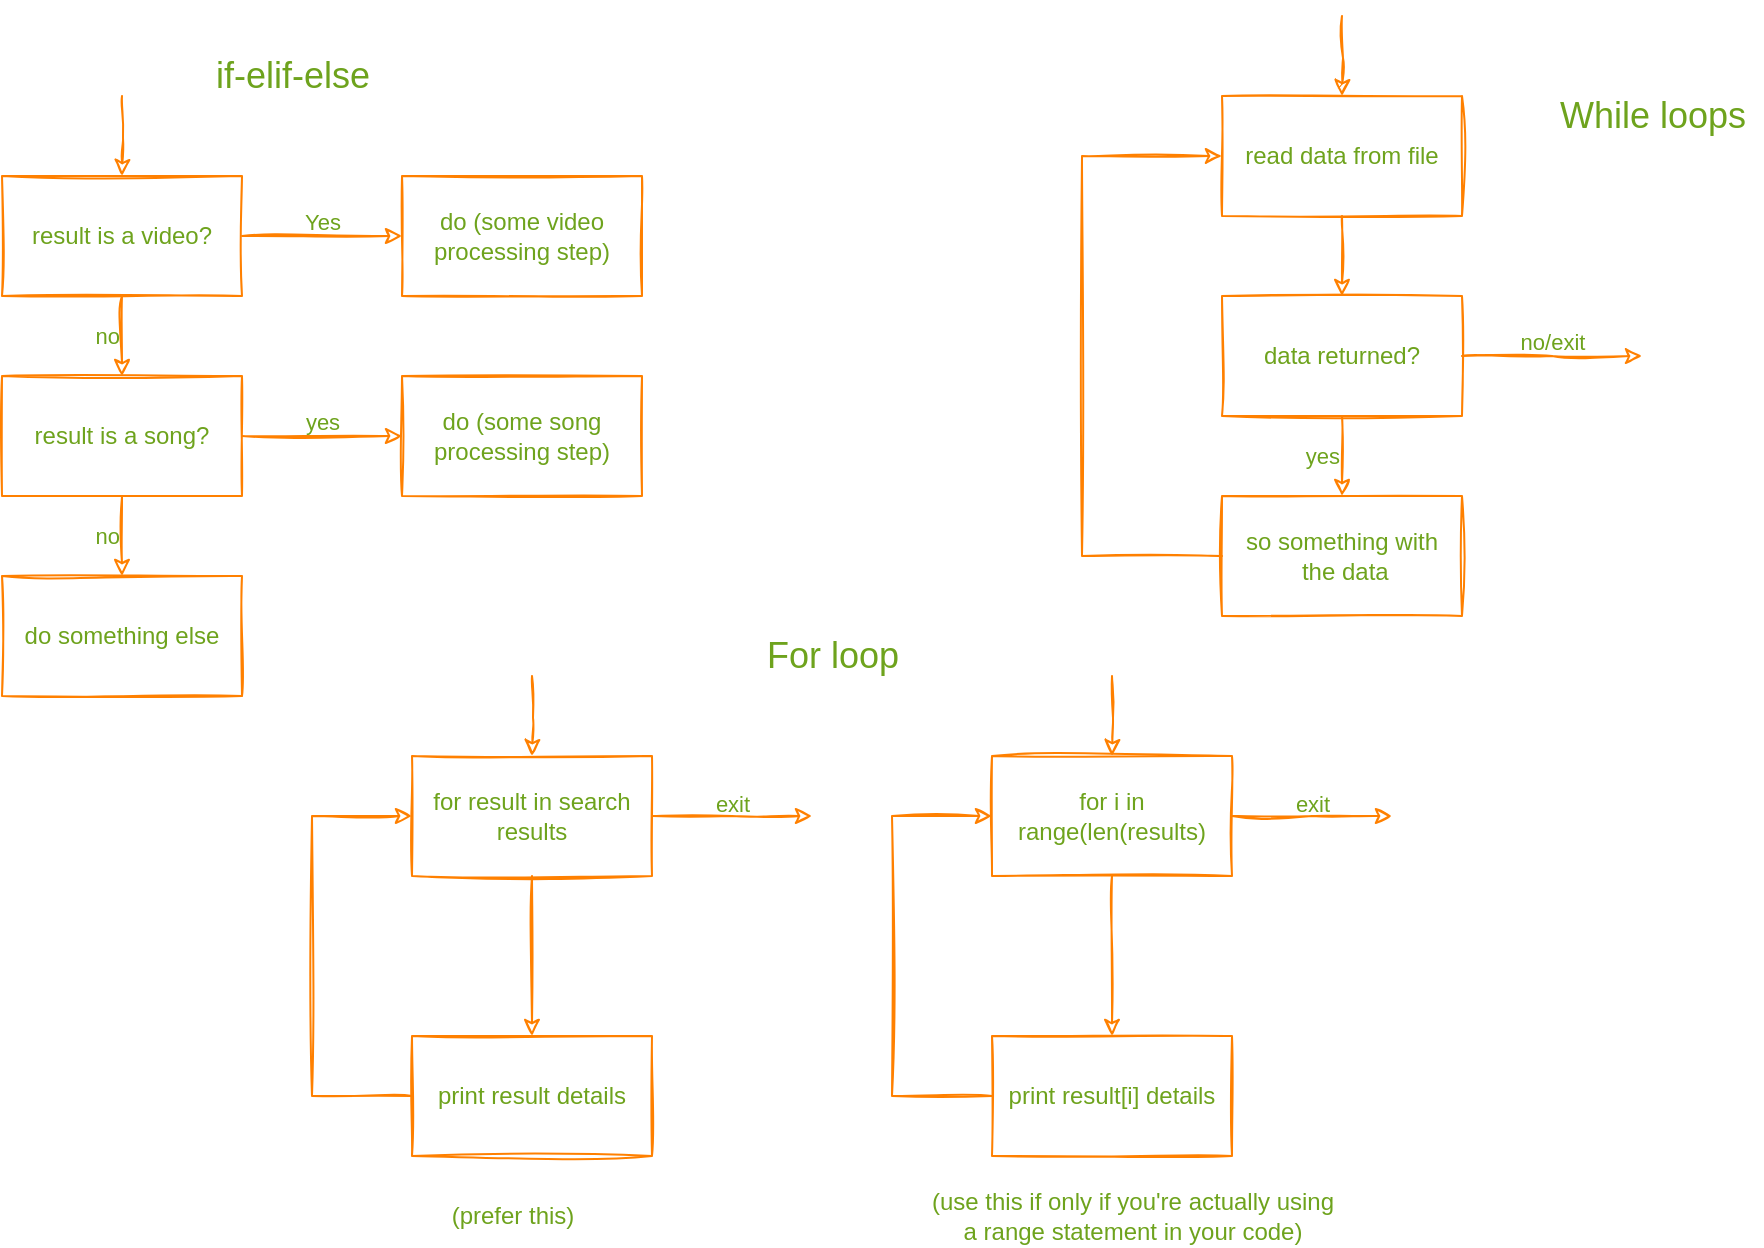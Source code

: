 <mxfile>
    <diagram id="YzWGq-_wtU5fIdpU57x1" name="Page-1">
        <mxGraphModel dx="1223" dy="728" grid="1" gridSize="10" guides="1" tooltips="1" connect="1" arrows="1" fold="1" page="1" pageScale="1" pageWidth="1169" pageHeight="827" math="0" shadow="0">
            <root>
                <mxCell id="0"/>
                <mxCell id="1" parent="0"/>
                <mxCell id="47" value="" style="group;sketch=1;fillOpacity=0;fontColor=#6EA31D;labelBackgroundColor=none;" parent="1" vertex="1" connectable="0">
                    <mxGeometry x="130" y="60" width="320" height="320" as="geometry"/>
                </mxCell>
                <mxCell id="2" value="&lt;font style=&quot;font-size: 18px&quot;&gt;if-elif-else&lt;/font&gt;" style="text;html=1;align=center;verticalAlign=middle;resizable=0;points=[];autosize=1;sketch=1;fillOpacity=0;fontColor=#6EA31D;labelBackgroundColor=none;" parent="47" vertex="1">
                    <mxGeometry x="100" width="90" height="20" as="geometry"/>
                </mxCell>
                <mxCell id="19" value="" style="edgeStyle=orthogonalEdgeStyle;rounded=0;orthogonalLoop=1;jettySize=auto;html=1;strokeColor=#FF8000;sketch=1;fillOpacity=0;fontColor=#6EA31D;labelBackgroundColor=none;" parent="47" target="3" edge="1">
                    <mxGeometry relative="1" as="geometry">
                        <mxPoint x="60" y="20" as="sourcePoint"/>
                    </mxGeometry>
                </mxCell>
                <mxCell id="3" value="result is a video?" style="whiteSpace=wrap;html=1;strokeColor=#FF8000;sketch=1;fillOpacity=0;fontColor=#6EA31D;labelBackgroundColor=none;" parent="47" vertex="1">
                    <mxGeometry y="60" width="120" height="60" as="geometry"/>
                </mxCell>
                <mxCell id="4" value="result is a song?" style="whiteSpace=wrap;html=1;strokeColor=#FF8000;sketch=1;fillOpacity=0;fontColor=#6EA31D;labelBackgroundColor=none;" parent="47" vertex="1">
                    <mxGeometry y="160" width="120" height="60" as="geometry"/>
                </mxCell>
                <mxCell id="5" value="no" style="edgeStyle=orthogonalEdgeStyle;rounded=0;orthogonalLoop=1;jettySize=auto;html=1;align=right;strokeColor=#FF8000;sketch=1;fillOpacity=0;fontColor=#6EA31D;labelBackgroundColor=none;" parent="47" source="3" target="4" edge="1">
                    <mxGeometry relative="1" as="geometry"/>
                </mxCell>
                <mxCell id="6" value="do something else" style="whiteSpace=wrap;html=1;strokeColor=#FF8000;sketch=1;fillOpacity=0;fontColor=#6EA31D;labelBackgroundColor=none;" parent="47" vertex="1">
                    <mxGeometry y="260" width="120" height="60" as="geometry"/>
                </mxCell>
                <mxCell id="7" value="no" style="edgeStyle=orthogonalEdgeStyle;rounded=0;orthogonalLoop=1;jettySize=auto;html=1;align=right;strokeColor=#FF8000;sketch=1;fillOpacity=0;fontColor=#6EA31D;labelBackgroundColor=none;" parent="47" source="4" target="6" edge="1">
                    <mxGeometry relative="1" as="geometry"/>
                </mxCell>
                <mxCell id="8" value="do (some video processing step)" style="whiteSpace=wrap;html=1;strokeColor=#FF8000;sketch=1;fillOpacity=0;fontColor=#6EA31D;labelBackgroundColor=none;" parent="47" vertex="1">
                    <mxGeometry x="200" y="60" width="120" height="60" as="geometry"/>
                </mxCell>
                <mxCell id="9" value="Yes&lt;br&gt;&amp;nbsp;" style="edgeStyle=orthogonalEdgeStyle;rounded=0;orthogonalLoop=1;jettySize=auto;html=1;strokeColor=#FF8000;sketch=1;fillOpacity=0;fontColor=#6EA31D;labelBackgroundColor=none;" parent="47" source="3" target="8" edge="1">
                    <mxGeometry relative="1" as="geometry"/>
                </mxCell>
                <mxCell id="10" value="do (some song processing step)" style="whiteSpace=wrap;html=1;strokeColor=#FF8000;sketch=1;fillOpacity=0;fontColor=#6EA31D;labelBackgroundColor=none;" parent="47" vertex="1">
                    <mxGeometry x="200" y="160" width="120" height="60" as="geometry"/>
                </mxCell>
                <mxCell id="11" value="yes&lt;br&gt;&amp;nbsp;" style="edgeStyle=orthogonalEdgeStyle;rounded=0;orthogonalLoop=1;jettySize=auto;html=1;strokeColor=#FF8000;sketch=1;fillOpacity=0;fontColor=#6EA31D;labelBackgroundColor=none;" parent="47" source="4" target="10" edge="1">
                    <mxGeometry relative="1" as="geometry"/>
                </mxCell>
                <mxCell id="48" value="" style="group;sketch=1;fillOpacity=0;fontColor=#6EA31D;labelBackgroundColor=none;" parent="1" vertex="1" connectable="0">
                    <mxGeometry x="285" y="350" width="540" height="305" as="geometry"/>
                </mxCell>
                <mxCell id="20" value="&lt;font style=&quot;font-size: 18px&quot;&gt;For loop&lt;/font&gt;" style="text;html=1;align=center;verticalAlign=middle;resizable=0;points=[];autosize=1;sketch=1;fillOpacity=0;fontColor=#6EA31D;labelBackgroundColor=none;" parent="48" vertex="1">
                    <mxGeometry x="220" width="80" height="20" as="geometry"/>
                </mxCell>
                <mxCell id="27" value="exit&lt;br&gt;&amp;nbsp;" style="edgeStyle=orthogonalEdgeStyle;rounded=0;orthogonalLoop=1;jettySize=auto;html=1;strokeColor=#FF8000;sketch=1;fillOpacity=0;fontColor=#6EA31D;labelBackgroundColor=none;" parent="48" source="21" edge="1">
                    <mxGeometry relative="1" as="geometry">
                        <mxPoint x="250" y="90" as="targetPoint"/>
                    </mxGeometry>
                </mxCell>
                <mxCell id="29" value="" style="edgeStyle=orthogonalEdgeStyle;rounded=0;orthogonalLoop=1;jettySize=auto;html=1;strokeColor=#FF8000;sketch=1;fillOpacity=0;fontColor=#6EA31D;labelBackgroundColor=none;" parent="48" target="21" edge="1">
                    <mxGeometry relative="1" as="geometry">
                        <mxPoint x="110" y="20" as="sourcePoint"/>
                    </mxGeometry>
                </mxCell>
                <mxCell id="21" value="for result in search results" style="whiteSpace=wrap;html=1;strokeColor=#FF8000;sketch=1;fillOpacity=0;fontColor=#6EA31D;labelBackgroundColor=none;" parent="48" vertex="1">
                    <mxGeometry x="50" y="60" width="120" height="60" as="geometry"/>
                </mxCell>
                <mxCell id="24" style="edgeStyle=orthogonalEdgeStyle;rounded=0;orthogonalLoop=1;jettySize=auto;html=1;entryX=0;entryY=0.5;entryDx=0;entryDy=0;strokeColor=#FF8000;sketch=1;fillOpacity=0;fontColor=#6EA31D;labelBackgroundColor=none;" parent="48" source="22" target="21" edge="1">
                    <mxGeometry relative="1" as="geometry">
                        <Array as="points">
                            <mxPoint y="230"/>
                            <mxPoint y="90"/>
                        </Array>
                    </mxGeometry>
                </mxCell>
                <mxCell id="22" value="print result details" style="whiteSpace=wrap;html=1;strokeColor=#FF8000;sketch=1;fillOpacity=0;fontColor=#6EA31D;labelBackgroundColor=none;" parent="48" vertex="1">
                    <mxGeometry x="50" y="200" width="120" height="60" as="geometry"/>
                </mxCell>
                <mxCell id="23" value="" style="edgeStyle=orthogonalEdgeStyle;rounded=0;orthogonalLoop=1;jettySize=auto;html=1;strokeColor=#FF8000;sketch=1;fillOpacity=0;fontColor=#6EA31D;labelBackgroundColor=none;" parent="48" source="21" target="22" edge="1">
                    <mxGeometry relative="1" as="geometry"/>
                </mxCell>
                <mxCell id="31" value="exit&lt;br&gt;&amp;nbsp;" style="edgeStyle=orthogonalEdgeStyle;rounded=0;orthogonalLoop=1;jettySize=auto;html=1;strokeColor=#FF8000;sketch=1;fillOpacity=0;fontColor=#6EA31D;labelBackgroundColor=none;" parent="48" source="33" edge="1">
                    <mxGeometry relative="1" as="geometry">
                        <mxPoint x="540" y="90" as="targetPoint"/>
                    </mxGeometry>
                </mxCell>
                <mxCell id="32" value="" style="edgeStyle=orthogonalEdgeStyle;rounded=0;orthogonalLoop=1;jettySize=auto;html=1;strokeColor=#FF8000;sketch=1;fillOpacity=0;fontColor=#6EA31D;labelBackgroundColor=none;" parent="48" target="33" edge="1">
                    <mxGeometry relative="1" as="geometry">
                        <mxPoint x="400" y="20" as="sourcePoint"/>
                    </mxGeometry>
                </mxCell>
                <mxCell id="33" value="for i in range(len(results)" style="whiteSpace=wrap;html=1;direction=west;strokeColor=#FF8000;sketch=1;fillOpacity=0;fontColor=#6EA31D;labelBackgroundColor=none;" parent="48" vertex="1">
                    <mxGeometry x="340" y="60" width="120" height="60" as="geometry"/>
                </mxCell>
                <mxCell id="34" style="edgeStyle=orthogonalEdgeStyle;rounded=0;orthogonalLoop=1;jettySize=auto;html=1;entryX=1;entryY=0.5;entryDx=0;entryDy=0;strokeColor=#FF8000;sketch=1;fillOpacity=0;fontColor=#6EA31D;labelBackgroundColor=none;" parent="48" source="35" target="33" edge="1">
                    <mxGeometry relative="1" as="geometry">
                        <Array as="points">
                            <mxPoint x="290" y="230"/>
                            <mxPoint x="290" y="90"/>
                        </Array>
                    </mxGeometry>
                </mxCell>
                <mxCell id="35" value="print result[i] details" style="whiteSpace=wrap;html=1;direction=west;strokeColor=#FF8000;sketch=1;fillOpacity=0;fontColor=#6EA31D;labelBackgroundColor=none;" parent="48" vertex="1">
                    <mxGeometry x="340" y="200" width="120" height="60" as="geometry"/>
                </mxCell>
                <mxCell id="30" value="" style="edgeStyle=orthogonalEdgeStyle;rounded=0;orthogonalLoop=1;jettySize=auto;html=1;strokeColor=#FF8000;sketch=1;fillOpacity=0;fontColor=#6EA31D;labelBackgroundColor=none;" parent="48" source="33" target="35" edge="1">
                    <mxGeometry relative="1" as="geometry"/>
                </mxCell>
                <mxCell id="36" value="(prefer this)" style="text;html=1;align=center;verticalAlign=middle;resizable=0;points=[];autosize=1;sketch=1;fillOpacity=0;fontColor=#6EA31D;labelBackgroundColor=none;" parent="48" vertex="1">
                    <mxGeometry x="60" y="280" width="80" height="20" as="geometry"/>
                </mxCell>
                <mxCell id="37" value="(use this if only if you're actually using&lt;br&gt;a range statement in your code)" style="text;html=1;align=center;verticalAlign=middle;resizable=0;points=[];autosize=1;sketch=1;fillOpacity=0;fontColor=#6EA31D;labelBackgroundColor=none;" parent="48" vertex="1">
                    <mxGeometry x="300" y="275" width="220" height="30" as="geometry"/>
                </mxCell>
                <mxCell id="51" value="" style="group" vertex="1" connectable="0" parent="1">
                    <mxGeometry x="670" y="40" width="340" height="300" as="geometry"/>
                </mxCell>
                <mxCell id="50" value="" style="edgeStyle=orthogonalEdgeStyle;rounded=0;orthogonalLoop=1;jettySize=auto;html=1;labelBackgroundColor=none;strokeColor=#FF8000;sketch=1;" edge="1" parent="51" target="38">
                    <mxGeometry relative="1" as="geometry">
                        <mxPoint x="130" as="sourcePoint"/>
                    </mxGeometry>
                </mxCell>
                <mxCell id="38" value="read data from file" style="whiteSpace=wrap;html=1;strokeColor=#FF8000;sketch=1;fillOpacity=0;fontColor=#6EA31D;labelBackgroundColor=none;" parent="51" vertex="1">
                    <mxGeometry x="70" y="40" width="120" height="60" as="geometry"/>
                </mxCell>
                <mxCell id="43" style="edgeStyle=orthogonalEdgeStyle;rounded=0;orthogonalLoop=1;jettySize=auto;html=1;entryX=0;entryY=0.5;entryDx=0;entryDy=0;exitX=0;exitY=0.5;exitDx=0;exitDy=0;strokeColor=#FF8000;sketch=1;fillOpacity=0;fontColor=#6EA31D;labelBackgroundColor=none;" parent="51" source="41" target="38" edge="1">
                    <mxGeometry y="40" as="geometry">
                        <Array as="points">
                            <mxPoint y="270"/>
                            <mxPoint y="70"/>
                        </Array>
                    </mxGeometry>
                </mxCell>
                <mxCell id="44" value="no/exit&lt;br&gt;&amp;nbsp;" style="edgeStyle=orthogonalEdgeStyle;rounded=0;orthogonalLoop=1;jettySize=auto;html=1;strokeColor=#FF8000;sketch=1;fillOpacity=0;fontColor=#6EA31D;labelBackgroundColor=none;" parent="51" source="39" edge="1">
                    <mxGeometry y="40" as="geometry">
                        <mxPoint x="280" y="170" as="targetPoint"/>
                    </mxGeometry>
                </mxCell>
                <mxCell id="39" value="data returned?" style="whiteSpace=wrap;html=1;strokeColor=#FF8000;sketch=1;fillOpacity=0;fontColor=#6EA31D;labelBackgroundColor=none;" parent="51" vertex="1">
                    <mxGeometry x="70" y="140" width="120" height="60" as="geometry"/>
                </mxCell>
                <mxCell id="40" value="" style="edgeStyle=orthogonalEdgeStyle;rounded=0;orthogonalLoop=1;jettySize=auto;html=1;strokeColor=#FF8000;sketch=1;fillOpacity=0;fontColor=#6EA31D;labelBackgroundColor=none;" parent="51" source="38" target="39" edge="1">
                    <mxGeometry y="40" as="geometry"/>
                </mxCell>
                <mxCell id="41" value="so something with&lt;br&gt;&amp;nbsp;the data" style="whiteSpace=wrap;html=1;strokeColor=#FF8000;sketch=1;fillOpacity=0;fontColor=#6EA31D;labelBackgroundColor=none;" parent="51" vertex="1">
                    <mxGeometry x="70" y="240" width="120" height="60" as="geometry"/>
                </mxCell>
                <mxCell id="42" value="yes" style="edgeStyle=orthogonalEdgeStyle;rounded=0;orthogonalLoop=1;jettySize=auto;html=1;align=right;strokeColor=#FF8000;sketch=1;fillOpacity=0;fontColor=#6EA31D;labelBackgroundColor=none;" parent="51" source="39" target="41" edge="1">
                    <mxGeometry y="40" as="geometry"/>
                </mxCell>
                <mxCell id="45" value="&lt;font style=&quot;font-size: 18px&quot;&gt;While loops&lt;/font&gt;" style="text;html=1;align=center;verticalAlign=middle;resizable=0;points=[];autosize=1;sketch=1;fillOpacity=0;fontColor=#6EA31D;labelBackgroundColor=none;" parent="51" vertex="1">
                    <mxGeometry x="230" y="40" width="110" height="20" as="geometry"/>
                </mxCell>
            </root>
        </mxGraphModel>
    </diagram>
</mxfile>